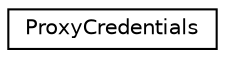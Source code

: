 digraph "Graphical Class Hierarchy"
{
 // LATEX_PDF_SIZE
  edge [fontname="Helvetica",fontsize="10",labelfontname="Helvetica",labelfontsize="10"];
  node [fontname="Helvetica",fontsize="10",shape=record];
  rankdir="LR";
  Node0 [label="ProxyCredentials",height=0.2,width=0.4,color="black", fillcolor="white", style="filled",URL="$struct_proxy_credentials.html",tooltip=" "];
}
